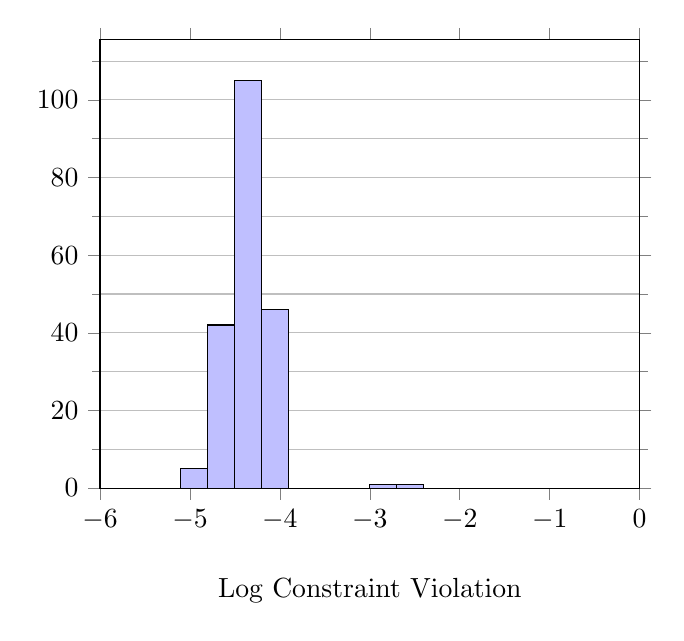 \begin{tikzpicture}
\begin{axis}[grid=both, minor y tick num=1, yminorgrids=true, tick align=outside, x label style={at={(axis description cs:0.5,-0.18)},anchor=north}, y label style={at={(axis description cs:-0.18,0.5)},rotate=0,anchor=south}, xlabel={Log Constraint Violation}, xmajorgrids={false}, xmin={-6.0}, xmax={0.0}, ymin={0.0}]
    \addplot[ybar interval, mark=none, fill=blue!25]
        table[row sep={\\}]
        {
            \\
            -6.0  0.0  \\
            -5.7  0.0  \\
            -5.4  0.0  \\
            -5.1  5.0  \\
            -4.8  42.0  \\
            -4.5  105.0  \\
            -4.2  46.0  \\
            -3.9  0.0  \\
            -3.6  0.0  \\
            -3.3  0.0  \\
            -3.0  1.0  \\
            -2.7  1.0  \\
            -2.4  0.0  \\
            -2.1  0.0  \\
            -1.8  0.0  \\
            -1.5  0.0  \\
            -1.2  0.0  \\
            -0.9  0.0  \\
            -0.6  0.0  \\
            -0.3  0.0  \\
            0.0  0.0  \\
        }
        ;
\end{axis}
\end{tikzpicture}

